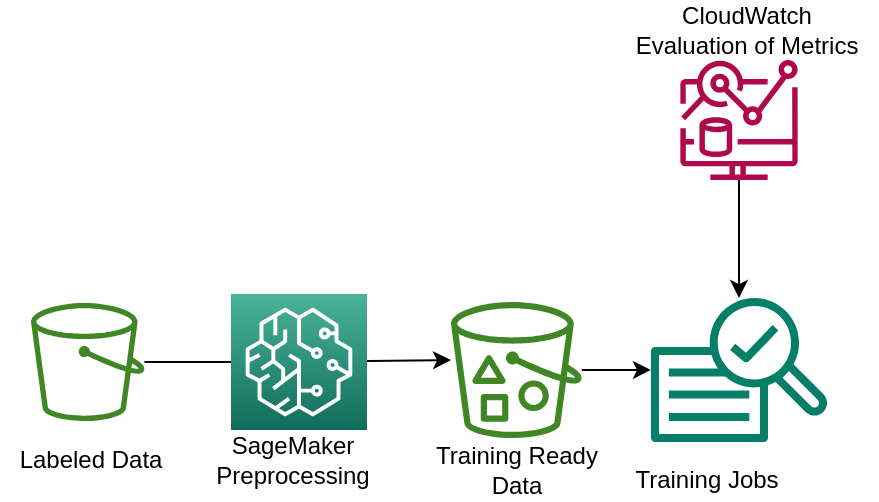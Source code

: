 <mxfile version="19.0.3" type="github">
  <diagram id="GReviyzwa2UcqP5kvm8N" name="Page-1">
    <mxGraphModel dx="1500" dy="758" grid="1" gridSize="10" guides="1" tooltips="1" connect="1" arrows="1" fold="1" page="1" pageScale="1" pageWidth="850" pageHeight="1100" math="0" shadow="0">
      <root>
        <mxCell id="0" />
        <mxCell id="1" parent="0" />
        <mxCell id="ea_cThEscpfy-G8hU_xD-6" value="" style="sketch=0;outlineConnect=0;fontColor=#232F3E;gradientColor=none;fillColor=#3F8624;strokeColor=none;dashed=0;verticalLabelPosition=bottom;verticalAlign=top;align=center;html=1;fontSize=12;fontStyle=0;aspect=fixed;pointerEvents=1;shape=mxgraph.aws4.bucket;" vertex="1" parent="1">
          <mxGeometry x="25.5" y="361.5" width="56.74" height="59" as="geometry" />
        </mxCell>
        <mxCell id="ea_cThEscpfy-G8hU_xD-8" value="Labeled Data" style="text;html=1;align=center;verticalAlign=middle;resizable=0;points=[];autosize=1;strokeColor=none;fillColor=none;" vertex="1" parent="1">
          <mxGeometry x="10" y="430" width="90" height="20" as="geometry" />
        </mxCell>
        <mxCell id="ea_cThEscpfy-G8hU_xD-9" value="" style="endArrow=classic;html=1;rounded=0;startArrow=none;" edge="1" parent="1" source="ea_cThEscpfy-G8hU_xD-11">
          <mxGeometry width="50" height="50" relative="1" as="geometry">
            <mxPoint x="285.5" y="410" as="sourcePoint" />
            <mxPoint x="235.5" y="390" as="targetPoint" />
          </mxGeometry>
        </mxCell>
        <mxCell id="ea_cThEscpfy-G8hU_xD-11" value="" style="sketch=0;points=[[0,0,0],[0.25,0,0],[0.5,0,0],[0.75,0,0],[1,0,0],[0,1,0],[0.25,1,0],[0.5,1,0],[0.75,1,0],[1,1,0],[0,0.25,0],[0,0.5,0],[0,0.75,0],[1,0.25,0],[1,0.5,0],[1,0.75,0]];outlineConnect=0;fontColor=#232F3E;gradientColor=#4AB29A;gradientDirection=north;fillColor=#116D5B;strokeColor=#ffffff;dashed=0;verticalLabelPosition=bottom;verticalAlign=top;align=center;html=1;fontSize=12;fontStyle=0;aspect=fixed;shape=mxgraph.aws4.resourceIcon;resIcon=mxgraph.aws4.sagemaker;" vertex="1" parent="1">
          <mxGeometry x="125.5" y="357" width="68" height="68" as="geometry" />
        </mxCell>
        <mxCell id="ea_cThEscpfy-G8hU_xD-12" value="" style="endArrow=none;html=1;rounded=0;" edge="1" parent="1" source="ea_cThEscpfy-G8hU_xD-6" target="ea_cThEscpfy-G8hU_xD-11">
          <mxGeometry width="50" height="50" relative="1" as="geometry">
            <mxPoint x="82.23" y="390.835" as="sourcePoint" />
            <mxPoint x="225.5" y="390" as="targetPoint" />
          </mxGeometry>
        </mxCell>
        <mxCell id="ea_cThEscpfy-G8hU_xD-13" value="SageMaker&lt;br&gt;Preprocessing" style="text;html=1;align=center;verticalAlign=middle;resizable=0;points=[];autosize=1;strokeColor=none;fillColor=none;" vertex="1" parent="1">
          <mxGeometry x="110.5" y="425" width="90" height="30" as="geometry" />
        </mxCell>
        <mxCell id="ea_cThEscpfy-G8hU_xD-18" value="" style="edgeStyle=orthogonalEdgeStyle;rounded=0;orthogonalLoop=1;jettySize=auto;html=1;" edge="1" parent="1" source="ea_cThEscpfy-G8hU_xD-14" target="ea_cThEscpfy-G8hU_xD-16">
          <mxGeometry relative="1" as="geometry" />
        </mxCell>
        <mxCell id="ea_cThEscpfy-G8hU_xD-14" value="" style="sketch=0;outlineConnect=0;fontColor=#232F3E;gradientColor=none;fillColor=#3F8624;strokeColor=none;dashed=0;verticalLabelPosition=bottom;verticalAlign=top;align=center;html=1;fontSize=12;fontStyle=0;aspect=fixed;pointerEvents=1;shape=mxgraph.aws4.bucket_with_objects;" vertex="1" parent="1">
          <mxGeometry x="235.5" y="361" width="65.38" height="68" as="geometry" />
        </mxCell>
        <mxCell id="ea_cThEscpfy-G8hU_xD-15" value="Training Ready&lt;br&gt;Data" style="text;html=1;align=center;verticalAlign=middle;resizable=0;points=[];autosize=1;strokeColor=none;fillColor=none;" vertex="1" parent="1">
          <mxGeometry x="218.19" y="430" width="100" height="30" as="geometry" />
        </mxCell>
        <mxCell id="ea_cThEscpfy-G8hU_xD-16" value="" style="sketch=0;outlineConnect=0;fontColor=#232F3E;gradientColor=none;fillColor=#067F68;strokeColor=none;dashed=0;verticalLabelPosition=bottom;verticalAlign=top;align=center;html=1;fontSize=12;fontStyle=0;aspect=fixed;pointerEvents=1;shape=mxgraph.aws4.sagemaker_train;" vertex="1" parent="1">
          <mxGeometry x="335.5" y="358.33" width="88" height="73.33" as="geometry" />
        </mxCell>
        <mxCell id="ea_cThEscpfy-G8hU_xD-19" value="Training Jobs" style="text;html=1;align=center;verticalAlign=middle;resizable=0;points=[];autosize=1;strokeColor=none;fillColor=none;" vertex="1" parent="1">
          <mxGeometry x="318.19" y="440" width="90" height="20" as="geometry" />
        </mxCell>
        <mxCell id="ea_cThEscpfy-G8hU_xD-22" value="" style="edgeStyle=orthogonalEdgeStyle;rounded=0;orthogonalLoop=1;jettySize=auto;html=1;" edge="1" parent="1" source="ea_cThEscpfy-G8hU_xD-20" target="ea_cThEscpfy-G8hU_xD-16">
          <mxGeometry relative="1" as="geometry" />
        </mxCell>
        <mxCell id="ea_cThEscpfy-G8hU_xD-20" value="" style="sketch=0;outlineConnect=0;fontColor=#232F3E;gradientColor=none;fillColor=#B0084D;strokeColor=none;dashed=0;verticalLabelPosition=bottom;verticalAlign=top;align=center;html=1;fontSize=12;fontStyle=0;aspect=fixed;pointerEvents=1;shape=mxgraph.aws4.cloudwatch_metrics_insights;" vertex="1" parent="1">
          <mxGeometry x="349.88" y="240" width="59.23" height="60" as="geometry" />
        </mxCell>
        <mxCell id="ea_cThEscpfy-G8hU_xD-21" value="CloudWatch&lt;br&gt;Evaluation of Metrics" style="text;html=1;align=center;verticalAlign=middle;resizable=0;points=[];autosize=1;strokeColor=none;fillColor=none;" vertex="1" parent="1">
          <mxGeometry x="318.19" y="210" width="130" height="30" as="geometry" />
        </mxCell>
      </root>
    </mxGraphModel>
  </diagram>
</mxfile>
